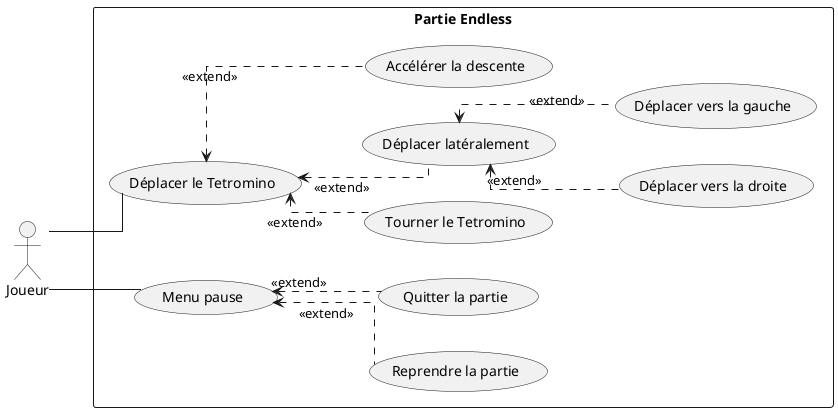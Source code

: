 @startuml EndlessUseCase

'Endless'
' NOTE: We could add "pause", "resume" & "stop game" in game menu

left to right direction
actor Joueur as player
skinparam linetype ortho


rectangle "Partie Endless" as game {
    '### Game Actions
    usecase "Déplacer le Tetromino" as move_piece
    usecase "Tourner le Tetromino" as rotate_piece

    '### move piece subcases NOTE: is "extends" the right keyword for this
    usecase "Déplacer latéralement" as lateral_movement
    usecase "Accélérer la descente" as increase_descent
    usecase "Déplacer vers la droite" as move_right
    usecase "Déplacer vers la gauche" as move_left

    usecase "Menu pause" as pause_menu
    usecase "Reprendre la partie" as resume_game
    usecase "Quitter la partie" as quit_game
}

player -- move_piece
player -- pause_menu

(move_piece) <-. (lateral_movement): <<extend>>
(move_piece) <-. (increase_descent): <<extend>>
(move_piece) <-. (rotate_piece): <<extend>>
(lateral_movement) <-. (move_right): <<extend>>
(lateral_movement) <-. (move_left): <<extend>>

(pause_menu) <-. (resume_game): <<extend>>
(pause_menu) <-. (quit_game): <<extend>>


@enduml
